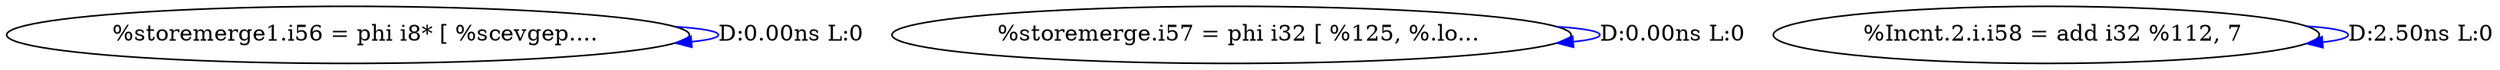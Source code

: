 digraph {
Node0x306e5a0[label="  %storemerge1.i56 = phi i8* [ %scevgep...."];
Node0x306e5a0 -> Node0x306e5a0[label="D:0.00ns L:0",color=blue];
Node0x306e680[label="  %storemerge.i57 = phi i32 [ %125, %.lo..."];
Node0x306e680 -> Node0x306e680[label="D:0.00ns L:0",color=blue];
Node0x306e840[label="  %Incnt.2.i.i58 = add i32 %112, 7"];
Node0x306e840 -> Node0x306e840[label="D:2.50ns L:0",color=blue];
}
